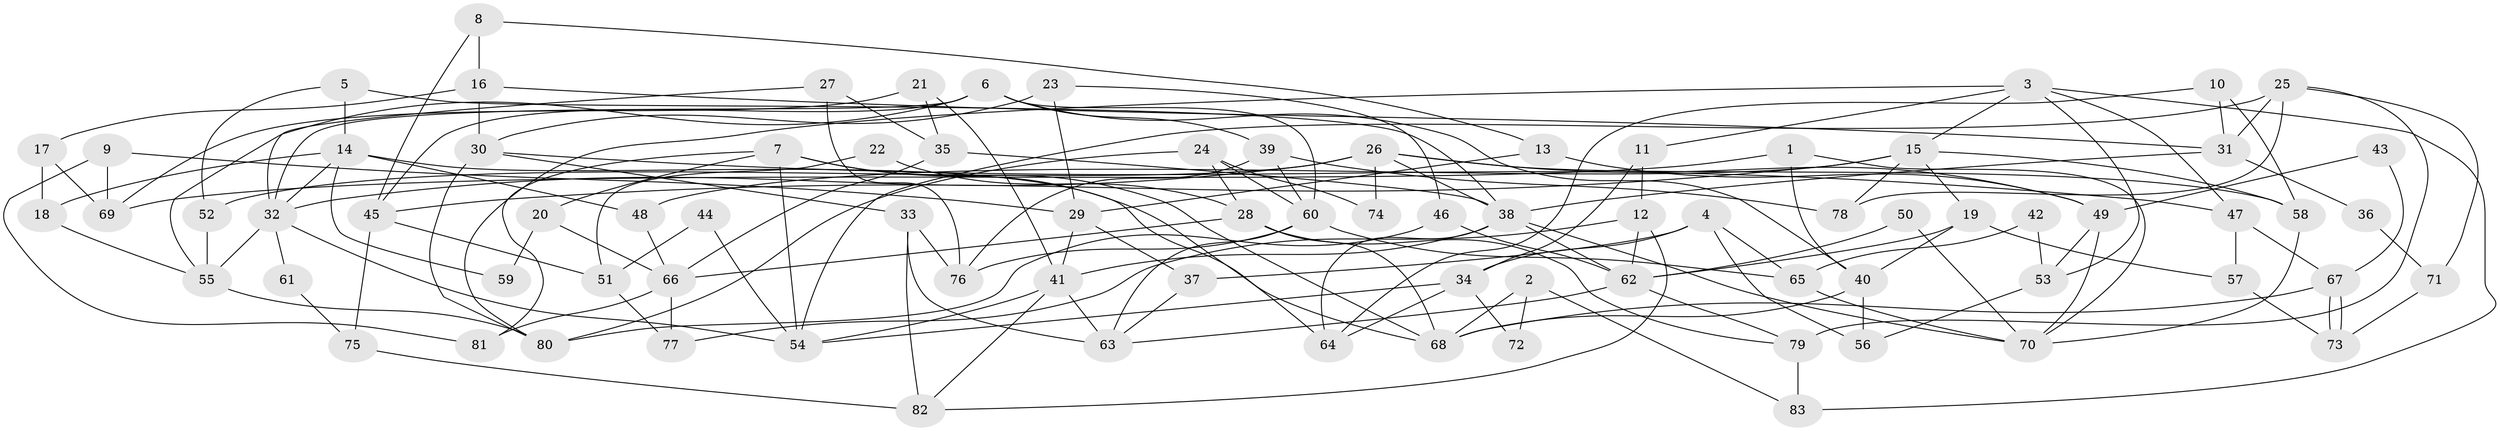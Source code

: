 // Generated by graph-tools (version 1.1) at 2025/02/03/09/25 03:02:02]
// undirected, 83 vertices, 166 edges
graph export_dot {
graph [start="1"]
  node [color=gray90,style=filled];
  1;
  2;
  3;
  4;
  5;
  6;
  7;
  8;
  9;
  10;
  11;
  12;
  13;
  14;
  15;
  16;
  17;
  18;
  19;
  20;
  21;
  22;
  23;
  24;
  25;
  26;
  27;
  28;
  29;
  30;
  31;
  32;
  33;
  34;
  35;
  36;
  37;
  38;
  39;
  40;
  41;
  42;
  43;
  44;
  45;
  46;
  47;
  48;
  49;
  50;
  51;
  52;
  53;
  54;
  55;
  56;
  57;
  58;
  59;
  60;
  61;
  62;
  63;
  64;
  65;
  66;
  67;
  68;
  69;
  70;
  71;
  72;
  73;
  74;
  75;
  76;
  77;
  78;
  79;
  80;
  81;
  82;
  83;
  1 -- 40;
  1 -- 70;
  1 -- 69;
  2 -- 68;
  2 -- 83;
  2 -- 72;
  3 -- 11;
  3 -- 80;
  3 -- 15;
  3 -- 47;
  3 -- 53;
  3 -- 83;
  4 -- 65;
  4 -- 34;
  4 -- 37;
  4 -- 56;
  5 -- 14;
  5 -- 38;
  5 -- 52;
  6 -- 32;
  6 -- 40;
  6 -- 39;
  6 -- 45;
  6 -- 55;
  6 -- 60;
  7 -- 54;
  7 -- 64;
  7 -- 20;
  7 -- 68;
  7 -- 81;
  8 -- 45;
  8 -- 16;
  8 -- 13;
  9 -- 29;
  9 -- 81;
  9 -- 69;
  10 -- 31;
  10 -- 58;
  10 -- 64;
  11 -- 12;
  11 -- 34;
  12 -- 82;
  12 -- 62;
  12 -- 77;
  13 -- 29;
  13 -- 49;
  14 -- 18;
  14 -- 32;
  14 -- 48;
  14 -- 59;
  14 -- 68;
  15 -- 19;
  15 -- 45;
  15 -- 48;
  15 -- 58;
  15 -- 78;
  16 -- 30;
  16 -- 31;
  16 -- 17;
  17 -- 69;
  17 -- 18;
  18 -- 55;
  19 -- 62;
  19 -- 40;
  19 -- 57;
  20 -- 66;
  20 -- 59;
  21 -- 35;
  21 -- 69;
  21 -- 41;
  22 -- 51;
  22 -- 28;
  23 -- 29;
  23 -- 30;
  23 -- 46;
  24 -- 60;
  24 -- 80;
  24 -- 28;
  24 -- 74;
  25 -- 78;
  25 -- 79;
  25 -- 31;
  25 -- 54;
  25 -- 71;
  26 -- 38;
  26 -- 32;
  26 -- 49;
  26 -- 52;
  26 -- 58;
  26 -- 74;
  27 -- 32;
  27 -- 76;
  27 -- 35;
  28 -- 68;
  28 -- 66;
  28 -- 79;
  29 -- 37;
  29 -- 41;
  30 -- 47;
  30 -- 80;
  30 -- 33;
  31 -- 38;
  31 -- 36;
  32 -- 54;
  32 -- 55;
  32 -- 61;
  33 -- 63;
  33 -- 76;
  33 -- 82;
  34 -- 54;
  34 -- 64;
  34 -- 72;
  35 -- 66;
  35 -- 38;
  36 -- 71;
  37 -- 63;
  38 -- 70;
  38 -- 41;
  38 -- 62;
  38 -- 64;
  39 -- 76;
  39 -- 60;
  39 -- 78;
  40 -- 56;
  40 -- 68;
  41 -- 54;
  41 -- 63;
  41 -- 82;
  42 -- 65;
  42 -- 53;
  43 -- 67;
  43 -- 49;
  44 -- 54;
  44 -- 51;
  45 -- 51;
  45 -- 75;
  46 -- 62;
  46 -- 80;
  47 -- 67;
  47 -- 57;
  48 -- 66;
  49 -- 53;
  49 -- 70;
  50 -- 62;
  50 -- 70;
  51 -- 77;
  52 -- 55;
  53 -- 56;
  55 -- 80;
  57 -- 73;
  58 -- 70;
  60 -- 63;
  60 -- 65;
  60 -- 76;
  61 -- 75;
  62 -- 63;
  62 -- 79;
  65 -- 70;
  66 -- 77;
  66 -- 81;
  67 -- 73;
  67 -- 73;
  67 -- 68;
  71 -- 73;
  75 -- 82;
  79 -- 83;
}
